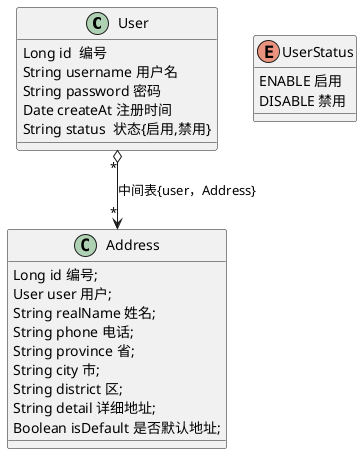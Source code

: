 @startuml
class User {
Long id  编号
String username 用户名
String password 密码
Date createAt 注册时间
String status  状态{启用,禁用}
}
enum UserStatus{
ENABLE 启用
DISABLE 禁用
}

User "*" o--> "*" Address :中间表{user，Address}

class Address {
  Long id 编号;
  User user 用户;
  String realName 姓名;
  String phone 电话;
  String province 省;
  String city 市;
  String district 区;
  String detail 详细地址;
  Boolean isDefault 是否默认地址;
 }
 /'enum AddressStatus{
 ENABLE 启用
 DISABLE 禁用
 }

 Address "*" o--> "*"UserStatus:中间表'/

@enduml